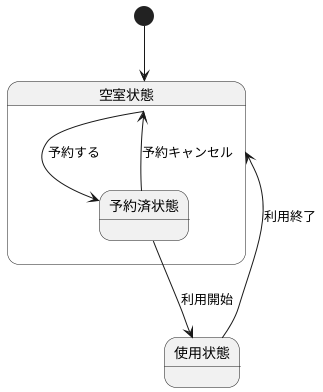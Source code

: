 @startuml 部屋
[*] --> 空室状態
state 空室状態 {
  空室状態 --> 予約済状態 : 予約する
}
state 使用状態 {
  使用状態 --> 空室状態 : 利用終了
}
state 予約済状態 {
  予約済状態 --> 使用状態 : 利用開始
  予約済状態 --> 空室状態 : 予約キャンセル
}

@enduml

